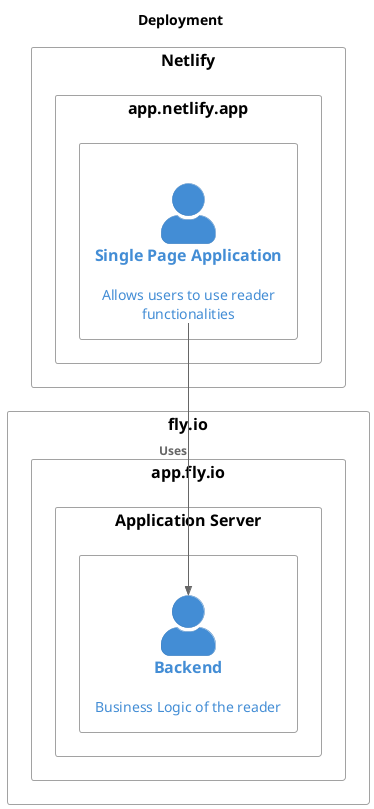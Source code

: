 @startuml
set separator none
skinparam linetype ortho
skinparam nodesep 10
skinparam ranksep 150
top to bottom direction
title Deployment
!include <C4/C4>
!include <C4/C4_Context>
!include <C4/C4_Container>
!include <C4/C4_Deployment>
AddElementTag("Element", $bgColor="red", $fontColor="orange", $borderColor="green", $shadowing="true", $shape="RoundedBox", $sprite="", $techn="Test 123", $legendText="Legend", $legendSprite="", $borderStyle="dotted", $borderThickness="5")
AddRelTag("Relationship", $textColor="#707070", $lineColor="#707070", $lineStyle="")
Deployment_Node(DeploymentNode_netlify, Netlify, $type="", $descr="", $sprite="", $tags="", $link="") {
Deployment_Node(DeploymentNode_app_netlify_app, app.netlify.app, $type="", $descr="", $sprite="", $tags="", $link="") {
    Deployment_Node(ContainerInstance_auto_4c316980_bcf3_4454_b5f4_a88413eb7fe5, , $type="", $descr="", $sprite="", $tags="", $link="") {
        Container($alias="Container_reader_frontend", $label="Single Page Application", $techn="", $descr="Allows users to use reader functionalities", $sprite="", $tags="", $link="", $baseShape="")
            }
        }
    }
Deployment_Node(DeploymentNode_fly_io, fly.io, $type="", $descr="", $sprite="", $tags="", $link="") {
Deployment_Node(DeploymentNode_app_fly_io, app.fly.io, $type="", $descr="", $sprite="", $tags="", $link="") {
    Deployment_Node(DeploymentNode_Application_Server, Application Server, $type="", $descr="", $sprite="", $tags="", $link="") {
        Deployment_Node(ContainerInstance_auto_e5d2b0db_9284_47bf_8d60_d049953d3c1f, , $type="", $descr="", $sprite="", $tags="", $link="") {
            Container($alias="Container_reader_backend", $label="Backend", $techn="", $descr="Business Logic of the reader", $sprite="", $tags="", $link="", $baseShape="")
                }
            }
        }
    }
Rel("Container_reader_frontend","Container_reader_backend","Uses","","","")
hide stereotypes
@enduml
